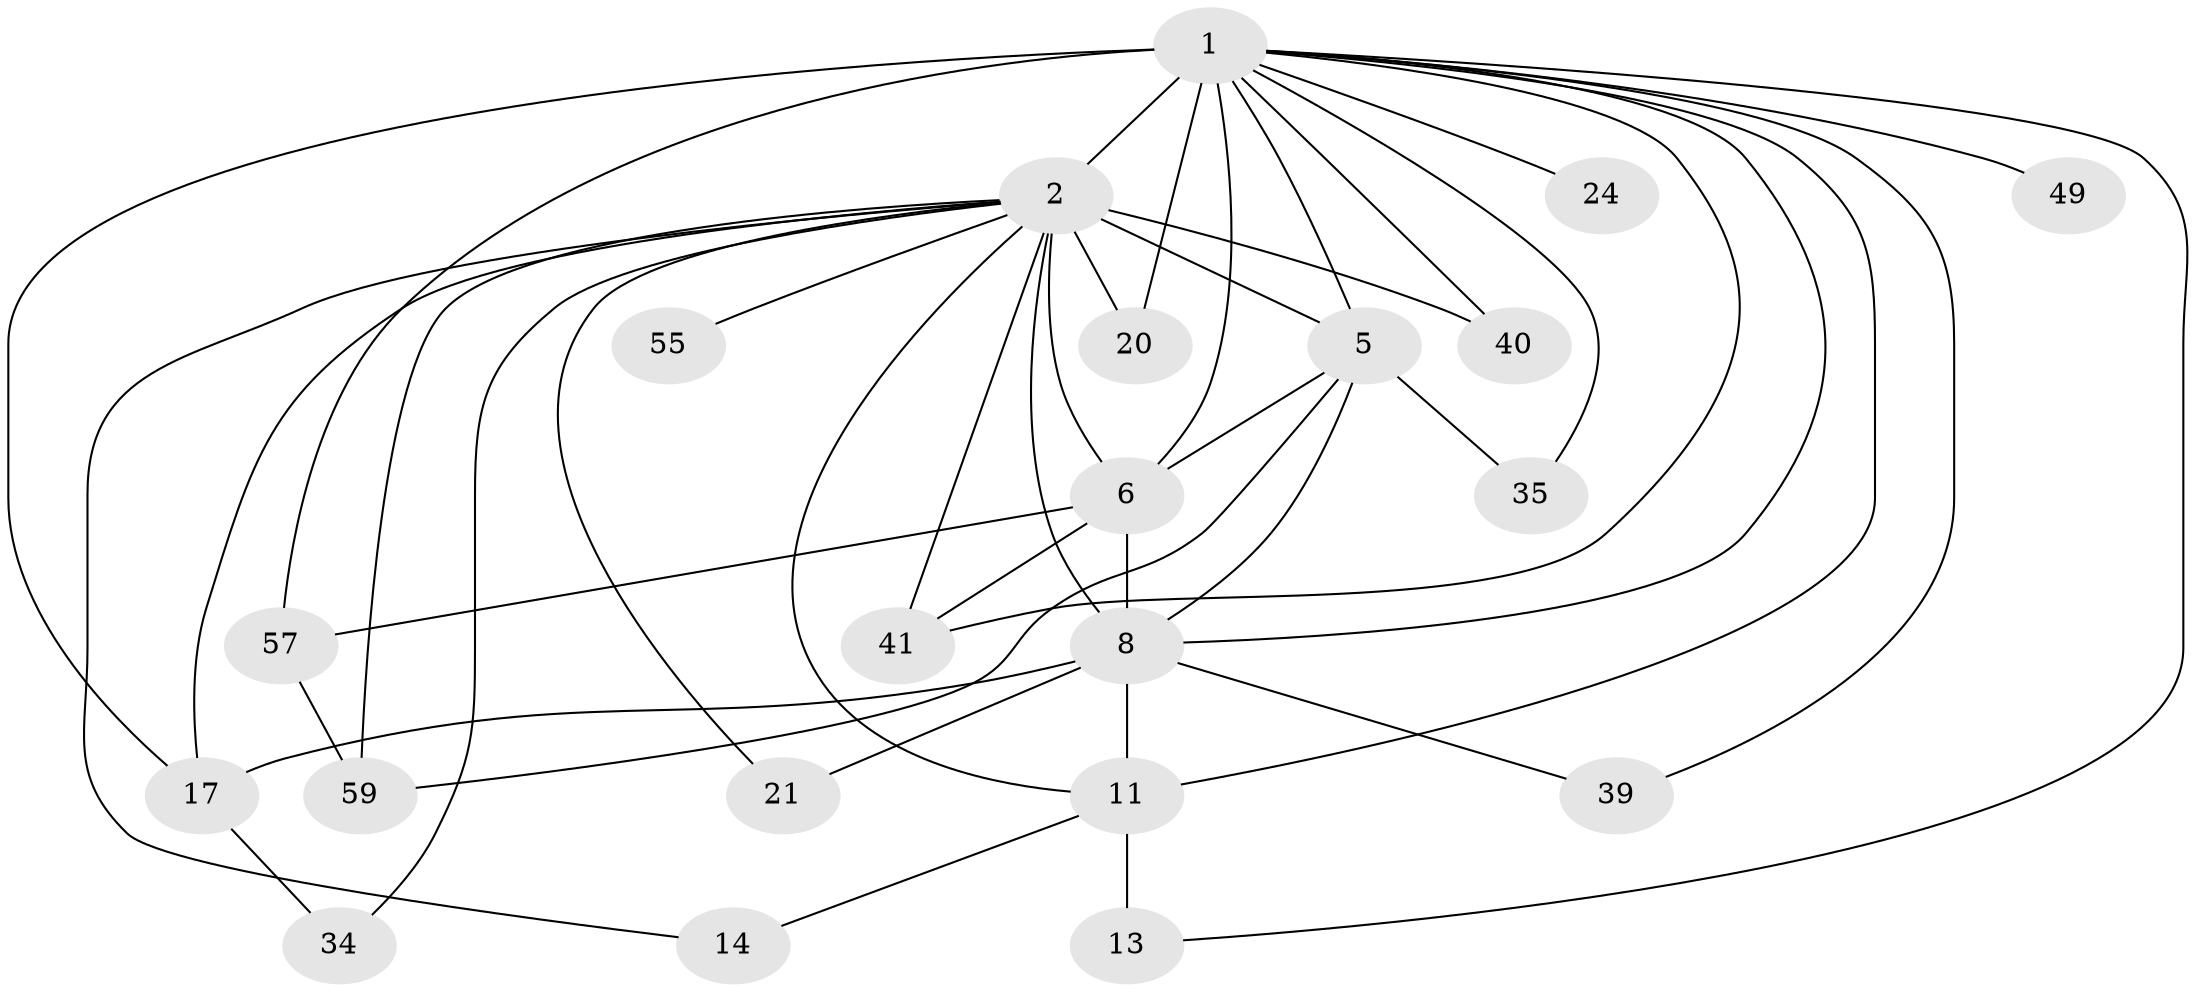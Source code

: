 // original degree distribution, {19: 0.04225352112676056, 24: 0.014084507042253521, 15: 0.014084507042253521, 13: 0.014084507042253521, 14: 0.028169014084507043, 16: 0.014084507042253521, 21: 0.014084507042253521, 7: 0.028169014084507043, 3: 0.18309859154929578, 2: 0.5492957746478874, 4: 0.08450704225352113, 5: 0.014084507042253521}
// Generated by graph-tools (version 1.1) at 2025/17/03/04/25 18:17:49]
// undirected, 21 vertices, 43 edges
graph export_dot {
graph [start="1"]
  node [color=gray90,style=filled];
  1 [super="+60+38+33+15+3"];
  2 [super="+10+9+28+7+62+51+52+19"];
  5;
  6 [super="+61+67+48"];
  8 [super="+22+45"];
  11 [super="+53"];
  13 [super="+47"];
  14;
  17 [super="+27+56"];
  20;
  21;
  24 [super="+54"];
  34;
  35;
  39;
  40;
  41 [super="+65+46"];
  49;
  55;
  57;
  59 [super="+63"];
  1 -- 2 [weight=21];
  1 -- 5 [weight=4];
  1 -- 6 [weight=5];
  1 -- 8 [weight=3];
  1 -- 11;
  1 -- 17;
  1 -- 20;
  1 -- 49 [weight=2];
  1 -- 40 [weight=2];
  1 -- 35;
  1 -- 39;
  1 -- 41 [weight=2];
  1 -- 13;
  1 -- 24 [weight=2];
  1 -- 57;
  2 -- 5 [weight=6];
  2 -- 6 [weight=4];
  2 -- 8 [weight=9];
  2 -- 20 [weight=2];
  2 -- 14;
  2 -- 17 [weight=2];
  2 -- 21;
  2 -- 55 [weight=2];
  2 -- 59;
  2 -- 34;
  2 -- 40;
  2 -- 11;
  2 -- 41;
  5 -- 6;
  5 -- 8;
  5 -- 35;
  5 -- 59;
  6 -- 8 [weight=4];
  6 -- 57;
  6 -- 41;
  8 -- 21;
  8 -- 39;
  8 -- 11 [weight=2];
  8 -- 17;
  11 -- 13 [weight=2];
  11 -- 14;
  17 -- 34;
  57 -- 59;
}

